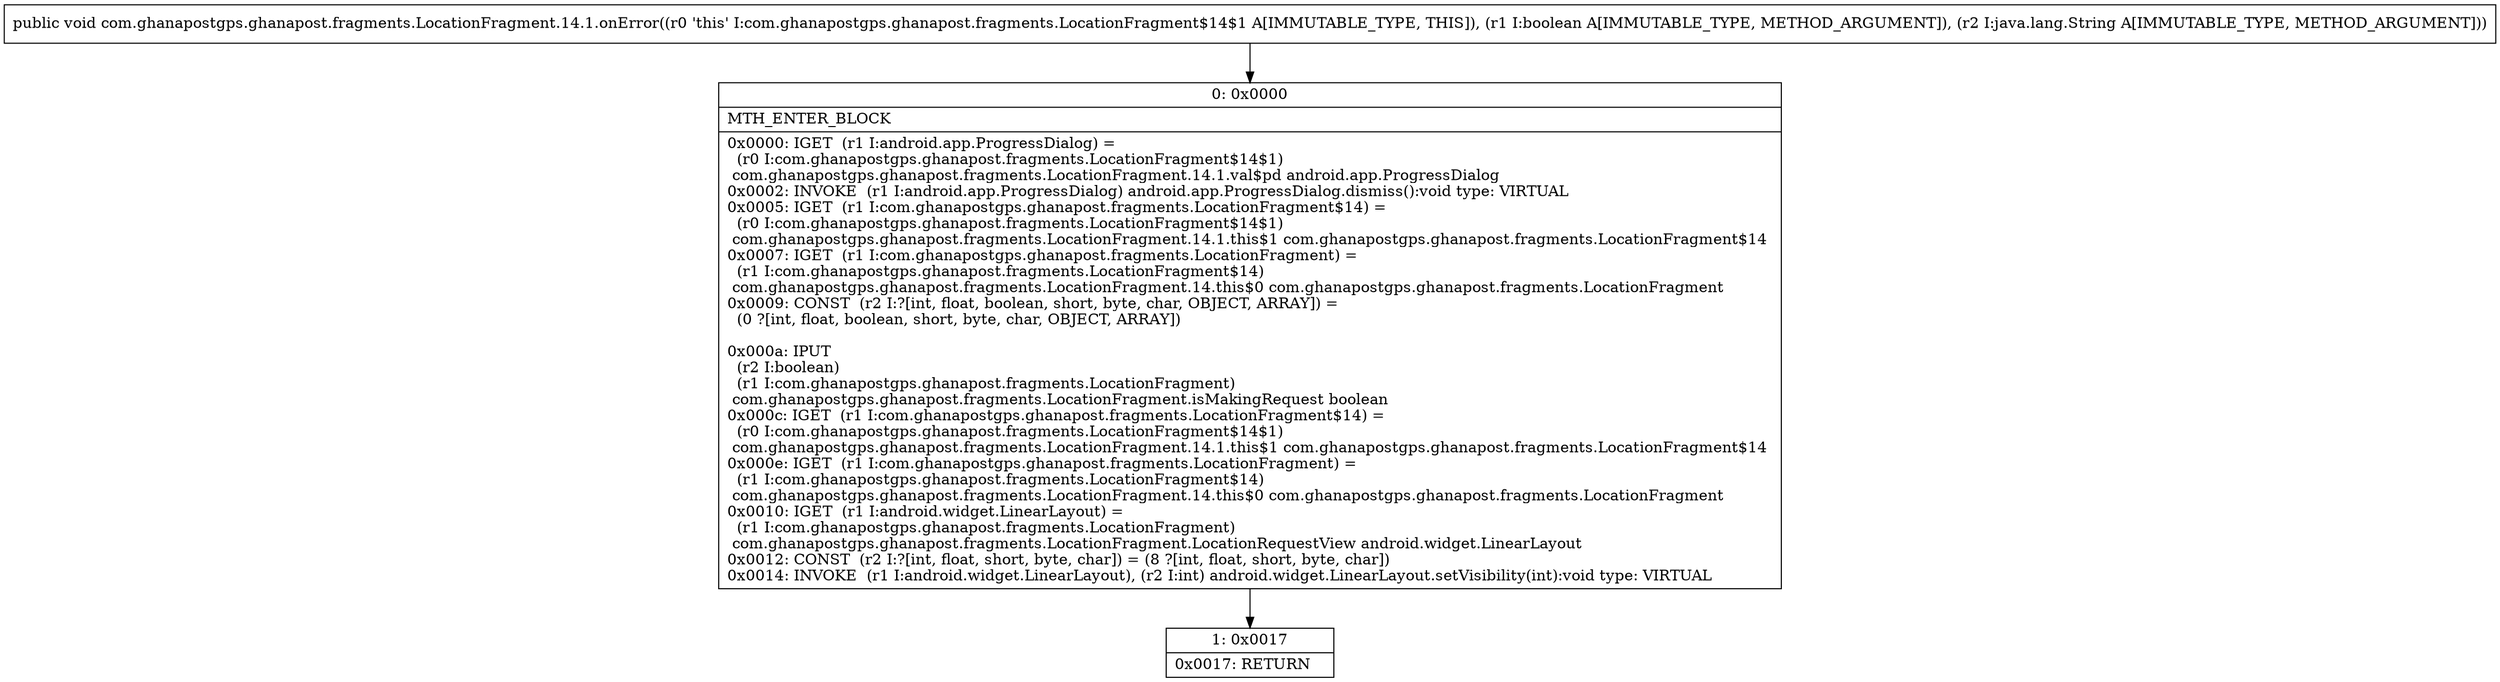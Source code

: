 digraph "CFG forcom.ghanapostgps.ghanapost.fragments.LocationFragment.14.1.onError(ZLjava\/lang\/String;)V" {
Node_0 [shape=record,label="{0\:\ 0x0000|MTH_ENTER_BLOCK\l|0x0000: IGET  (r1 I:android.app.ProgressDialog) = \l  (r0 I:com.ghanapostgps.ghanapost.fragments.LocationFragment$14$1)\l com.ghanapostgps.ghanapost.fragments.LocationFragment.14.1.val$pd android.app.ProgressDialog \l0x0002: INVOKE  (r1 I:android.app.ProgressDialog) android.app.ProgressDialog.dismiss():void type: VIRTUAL \l0x0005: IGET  (r1 I:com.ghanapostgps.ghanapost.fragments.LocationFragment$14) = \l  (r0 I:com.ghanapostgps.ghanapost.fragments.LocationFragment$14$1)\l com.ghanapostgps.ghanapost.fragments.LocationFragment.14.1.this$1 com.ghanapostgps.ghanapost.fragments.LocationFragment$14 \l0x0007: IGET  (r1 I:com.ghanapostgps.ghanapost.fragments.LocationFragment) = \l  (r1 I:com.ghanapostgps.ghanapost.fragments.LocationFragment$14)\l com.ghanapostgps.ghanapost.fragments.LocationFragment.14.this$0 com.ghanapostgps.ghanapost.fragments.LocationFragment \l0x0009: CONST  (r2 I:?[int, float, boolean, short, byte, char, OBJECT, ARRAY]) = \l  (0 ?[int, float, boolean, short, byte, char, OBJECT, ARRAY])\l \l0x000a: IPUT  \l  (r2 I:boolean)\l  (r1 I:com.ghanapostgps.ghanapost.fragments.LocationFragment)\l com.ghanapostgps.ghanapost.fragments.LocationFragment.isMakingRequest boolean \l0x000c: IGET  (r1 I:com.ghanapostgps.ghanapost.fragments.LocationFragment$14) = \l  (r0 I:com.ghanapostgps.ghanapost.fragments.LocationFragment$14$1)\l com.ghanapostgps.ghanapost.fragments.LocationFragment.14.1.this$1 com.ghanapostgps.ghanapost.fragments.LocationFragment$14 \l0x000e: IGET  (r1 I:com.ghanapostgps.ghanapost.fragments.LocationFragment) = \l  (r1 I:com.ghanapostgps.ghanapost.fragments.LocationFragment$14)\l com.ghanapostgps.ghanapost.fragments.LocationFragment.14.this$0 com.ghanapostgps.ghanapost.fragments.LocationFragment \l0x0010: IGET  (r1 I:android.widget.LinearLayout) = \l  (r1 I:com.ghanapostgps.ghanapost.fragments.LocationFragment)\l com.ghanapostgps.ghanapost.fragments.LocationFragment.LocationRequestView android.widget.LinearLayout \l0x0012: CONST  (r2 I:?[int, float, short, byte, char]) = (8 ?[int, float, short, byte, char]) \l0x0014: INVOKE  (r1 I:android.widget.LinearLayout), (r2 I:int) android.widget.LinearLayout.setVisibility(int):void type: VIRTUAL \l}"];
Node_1 [shape=record,label="{1\:\ 0x0017|0x0017: RETURN   \l}"];
MethodNode[shape=record,label="{public void com.ghanapostgps.ghanapost.fragments.LocationFragment.14.1.onError((r0 'this' I:com.ghanapostgps.ghanapost.fragments.LocationFragment$14$1 A[IMMUTABLE_TYPE, THIS]), (r1 I:boolean A[IMMUTABLE_TYPE, METHOD_ARGUMENT]), (r2 I:java.lang.String A[IMMUTABLE_TYPE, METHOD_ARGUMENT])) }"];
MethodNode -> Node_0;
Node_0 -> Node_1;
}

